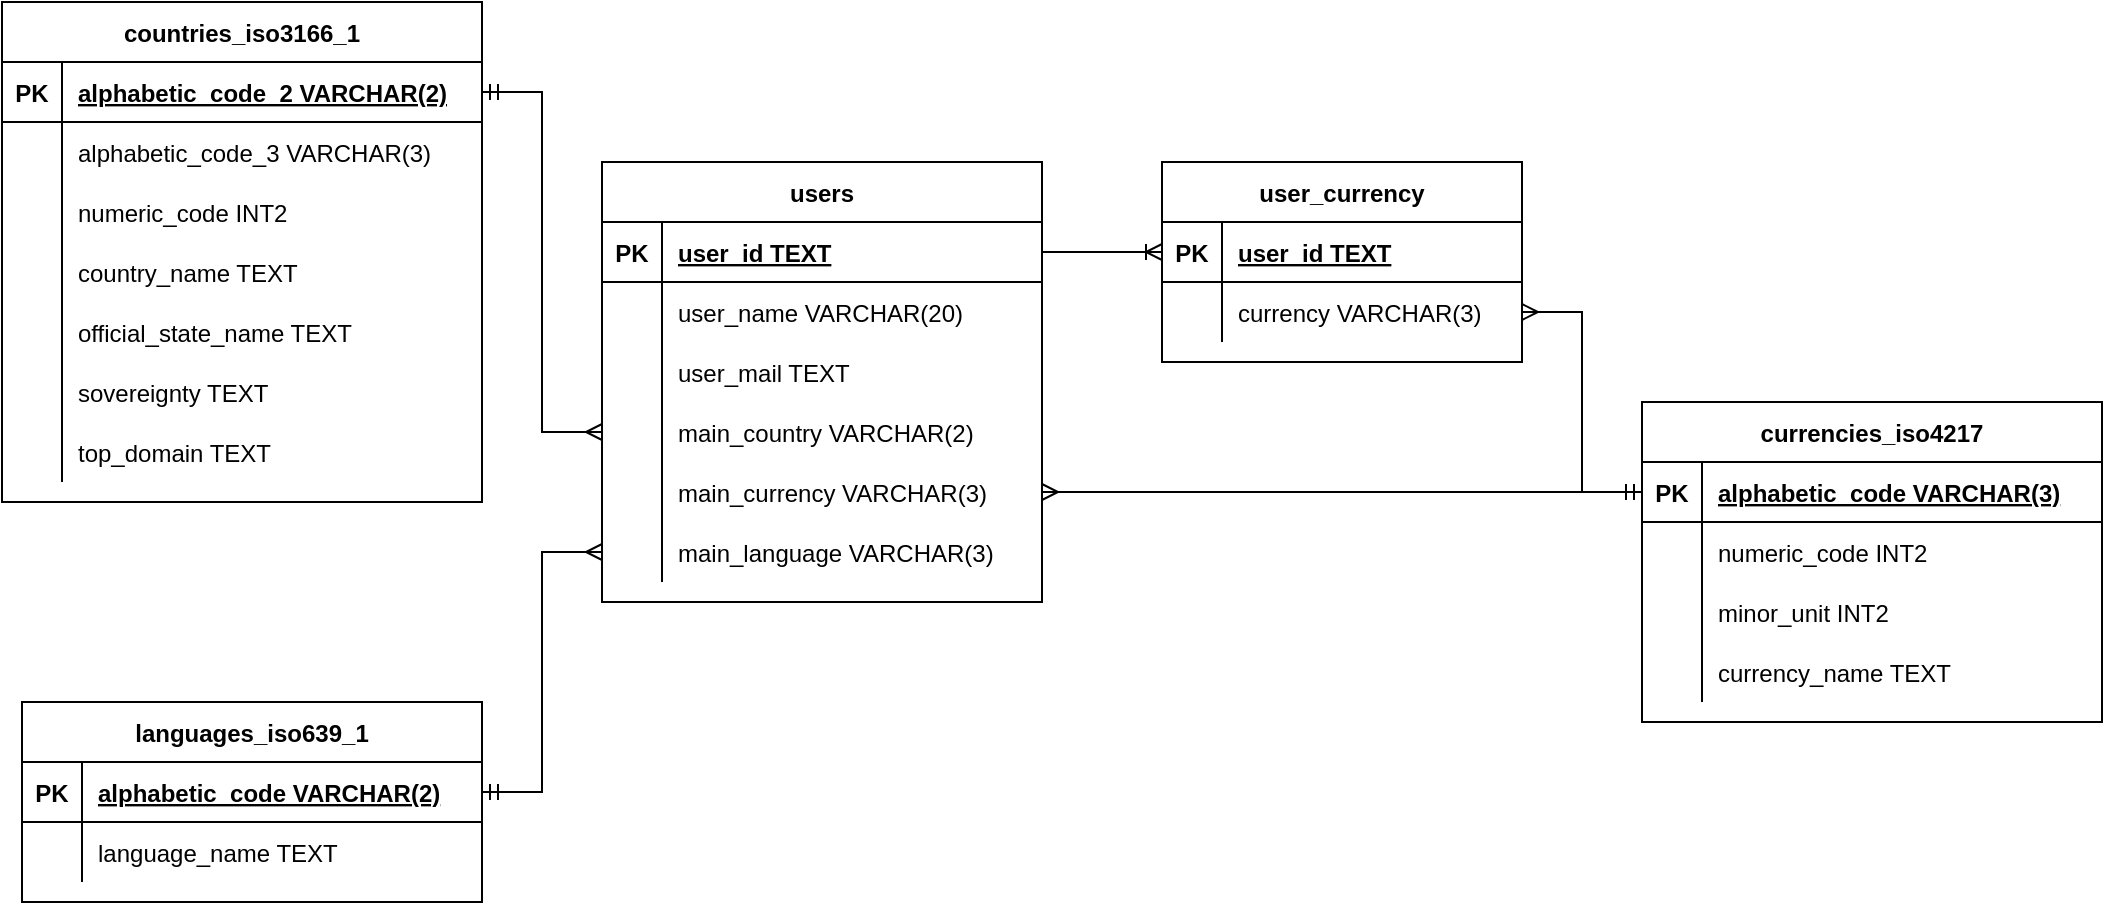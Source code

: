 <mxfile version="20.5.3" type="github">
  <diagram id="OfHOgDjxTRGXFd7cclPW" name="Page-1">
    <mxGraphModel dx="1897" dy="617" grid="1" gridSize="10" guides="1" tooltips="1" connect="1" arrows="1" fold="1" page="1" pageScale="1" pageWidth="850" pageHeight="1100" math="0" shadow="0">
      <root>
        <mxCell id="0" />
        <mxCell id="1" parent="0" />
        <mxCell id="8FTXFB8ShKef1p55a6IQ-58" value="user_currency" style="shape=table;startSize=30;container=1;collapsible=1;childLayout=tableLayout;fixedRows=1;rowLines=0;fontStyle=1;align=center;resizeLast=1;" vertex="1" parent="1">
          <mxGeometry x="-220" y="120" width="180" height="100" as="geometry" />
        </mxCell>
        <mxCell id="8FTXFB8ShKef1p55a6IQ-59" value="" style="shape=tableRow;horizontal=0;startSize=0;swimlaneHead=0;swimlaneBody=0;fillColor=none;collapsible=0;dropTarget=0;points=[[0,0.5],[1,0.5]];portConstraint=eastwest;top=0;left=0;right=0;bottom=1;" vertex="1" parent="8FTXFB8ShKef1p55a6IQ-58">
          <mxGeometry y="30" width="180" height="30" as="geometry" />
        </mxCell>
        <mxCell id="8FTXFB8ShKef1p55a6IQ-60" value="PK" style="shape=partialRectangle;overflow=hidden;connectable=0;fillColor=none;top=0;left=0;bottom=0;right=0;fontStyle=1;" vertex="1" parent="8FTXFB8ShKef1p55a6IQ-59">
          <mxGeometry width="30" height="30" as="geometry">
            <mxRectangle width="30" height="30" as="alternateBounds" />
          </mxGeometry>
        </mxCell>
        <mxCell id="8FTXFB8ShKef1p55a6IQ-61" value="user_id TEXT" style="shape=partialRectangle;overflow=hidden;connectable=0;fillColor=none;align=left;top=0;left=0;bottom=0;right=0;spacingLeft=6;fontStyle=5;" vertex="1" parent="8FTXFB8ShKef1p55a6IQ-59">
          <mxGeometry x="30" width="150" height="30" as="geometry">
            <mxRectangle width="150" height="30" as="alternateBounds" />
          </mxGeometry>
        </mxCell>
        <mxCell id="8FTXFB8ShKef1p55a6IQ-62" value="" style="shape=tableRow;horizontal=0;startSize=0;swimlaneHead=0;swimlaneBody=0;fillColor=none;collapsible=0;dropTarget=0;points=[[0,0.5],[1,0.5]];portConstraint=eastwest;top=0;left=0;right=0;bottom=0;" vertex="1" parent="8FTXFB8ShKef1p55a6IQ-58">
          <mxGeometry y="60" width="180" height="30" as="geometry" />
        </mxCell>
        <mxCell id="8FTXFB8ShKef1p55a6IQ-63" value="" style="shape=partialRectangle;overflow=hidden;connectable=0;fillColor=none;top=0;left=0;bottom=0;right=0;" vertex="1" parent="8FTXFB8ShKef1p55a6IQ-62">
          <mxGeometry width="30" height="30" as="geometry">
            <mxRectangle width="30" height="30" as="alternateBounds" />
          </mxGeometry>
        </mxCell>
        <mxCell id="8FTXFB8ShKef1p55a6IQ-64" value="currency   VARCHAR(3)" style="shape=partialRectangle;overflow=hidden;connectable=0;fillColor=none;align=left;top=0;left=0;bottom=0;right=0;spacingLeft=6;" vertex="1" parent="8FTXFB8ShKef1p55a6IQ-62">
          <mxGeometry x="30" width="150" height="30" as="geometry">
            <mxRectangle width="150" height="30" as="alternateBounds" />
          </mxGeometry>
        </mxCell>
        <mxCell id="8FTXFB8ShKef1p55a6IQ-65" value="countries_iso3166_1" style="shape=table;startSize=30;container=1;collapsible=1;childLayout=tableLayout;fixedRows=1;rowLines=0;fontStyle=1;align=center;resizeLast=1;" vertex="1" parent="1">
          <mxGeometry x="-800" y="40" width="240" height="250" as="geometry" />
        </mxCell>
        <mxCell id="8FTXFB8ShKef1p55a6IQ-66" value="" style="shape=tableRow;horizontal=0;startSize=0;swimlaneHead=0;swimlaneBody=0;fillColor=none;collapsible=0;dropTarget=0;points=[[0,0.5],[1,0.5]];portConstraint=eastwest;top=0;left=0;right=0;bottom=1;" vertex="1" parent="8FTXFB8ShKef1p55a6IQ-65">
          <mxGeometry y="30" width="240" height="30" as="geometry" />
        </mxCell>
        <mxCell id="8FTXFB8ShKef1p55a6IQ-67" value="PK" style="shape=partialRectangle;overflow=hidden;connectable=0;fillColor=none;top=0;left=0;bottom=0;right=0;fontStyle=1;" vertex="1" parent="8FTXFB8ShKef1p55a6IQ-66">
          <mxGeometry width="30" height="30" as="geometry">
            <mxRectangle width="30" height="30" as="alternateBounds" />
          </mxGeometry>
        </mxCell>
        <mxCell id="8FTXFB8ShKef1p55a6IQ-68" value="alphabetic_code_2   VARCHAR(2)" style="shape=partialRectangle;overflow=hidden;connectable=0;fillColor=none;align=left;top=0;left=0;bottom=0;right=0;spacingLeft=6;fontStyle=5;" vertex="1" parent="8FTXFB8ShKef1p55a6IQ-66">
          <mxGeometry x="30" width="210" height="30" as="geometry">
            <mxRectangle width="210" height="30" as="alternateBounds" />
          </mxGeometry>
        </mxCell>
        <mxCell id="8FTXFB8ShKef1p55a6IQ-69" value="" style="shape=tableRow;horizontal=0;startSize=0;swimlaneHead=0;swimlaneBody=0;fillColor=none;collapsible=0;dropTarget=0;points=[[0,0.5],[1,0.5]];portConstraint=eastwest;top=0;left=0;right=0;bottom=0;" vertex="1" parent="8FTXFB8ShKef1p55a6IQ-65">
          <mxGeometry y="60" width="240" height="30" as="geometry" />
        </mxCell>
        <mxCell id="8FTXFB8ShKef1p55a6IQ-70" value="" style="shape=partialRectangle;overflow=hidden;connectable=0;fillColor=none;top=0;left=0;bottom=0;right=0;" vertex="1" parent="8FTXFB8ShKef1p55a6IQ-69">
          <mxGeometry width="30" height="30" as="geometry">
            <mxRectangle width="30" height="30" as="alternateBounds" />
          </mxGeometry>
        </mxCell>
        <mxCell id="8FTXFB8ShKef1p55a6IQ-71" value="alphabetic_code_3   VARCHAR(3)" style="shape=partialRectangle;overflow=hidden;connectable=0;fillColor=none;align=left;top=0;left=0;bottom=0;right=0;spacingLeft=6;" vertex="1" parent="8FTXFB8ShKef1p55a6IQ-69">
          <mxGeometry x="30" width="210" height="30" as="geometry">
            <mxRectangle width="210" height="30" as="alternateBounds" />
          </mxGeometry>
        </mxCell>
        <mxCell id="8FTXFB8ShKef1p55a6IQ-72" value="" style="shape=tableRow;horizontal=0;startSize=0;swimlaneHead=0;swimlaneBody=0;fillColor=none;collapsible=0;dropTarget=0;points=[[0,0.5],[1,0.5]];portConstraint=eastwest;top=0;left=0;right=0;bottom=0;" vertex="1" parent="8FTXFB8ShKef1p55a6IQ-65">
          <mxGeometry y="90" width="240" height="30" as="geometry" />
        </mxCell>
        <mxCell id="8FTXFB8ShKef1p55a6IQ-73" value="" style="shape=partialRectangle;overflow=hidden;connectable=0;fillColor=none;top=0;left=0;bottom=0;right=0;" vertex="1" parent="8FTXFB8ShKef1p55a6IQ-72">
          <mxGeometry width="30" height="30" as="geometry">
            <mxRectangle width="30" height="30" as="alternateBounds" />
          </mxGeometry>
        </mxCell>
        <mxCell id="8FTXFB8ShKef1p55a6IQ-74" value="numeric_code        INT2" style="shape=partialRectangle;overflow=hidden;connectable=0;fillColor=none;align=left;top=0;left=0;bottom=0;right=0;spacingLeft=6;" vertex="1" parent="8FTXFB8ShKef1p55a6IQ-72">
          <mxGeometry x="30" width="210" height="30" as="geometry">
            <mxRectangle width="210" height="30" as="alternateBounds" />
          </mxGeometry>
        </mxCell>
        <mxCell id="8FTXFB8ShKef1p55a6IQ-75" value="" style="shape=tableRow;horizontal=0;startSize=0;swimlaneHead=0;swimlaneBody=0;fillColor=none;collapsible=0;dropTarget=0;points=[[0,0.5],[1,0.5]];portConstraint=eastwest;top=0;left=0;right=0;bottom=0;" vertex="1" parent="8FTXFB8ShKef1p55a6IQ-65">
          <mxGeometry y="120" width="240" height="30" as="geometry" />
        </mxCell>
        <mxCell id="8FTXFB8ShKef1p55a6IQ-76" value="" style="shape=partialRectangle;overflow=hidden;connectable=0;fillColor=none;top=0;left=0;bottom=0;right=0;" vertex="1" parent="8FTXFB8ShKef1p55a6IQ-75">
          <mxGeometry width="30" height="30" as="geometry">
            <mxRectangle width="30" height="30" as="alternateBounds" />
          </mxGeometry>
        </mxCell>
        <mxCell id="8FTXFB8ShKef1p55a6IQ-77" value="country_name        TEXT" style="shape=partialRectangle;overflow=hidden;connectable=0;fillColor=none;align=left;top=0;left=0;bottom=0;right=0;spacingLeft=6;" vertex="1" parent="8FTXFB8ShKef1p55a6IQ-75">
          <mxGeometry x="30" width="210" height="30" as="geometry">
            <mxRectangle width="210" height="30" as="alternateBounds" />
          </mxGeometry>
        </mxCell>
        <mxCell id="8FTXFB8ShKef1p55a6IQ-78" value="" style="shape=tableRow;horizontal=0;startSize=0;swimlaneHead=0;swimlaneBody=0;fillColor=none;collapsible=0;dropTarget=0;points=[[0,0.5],[1,0.5]];portConstraint=eastwest;top=0;left=0;right=0;bottom=0;" vertex="1" parent="8FTXFB8ShKef1p55a6IQ-65">
          <mxGeometry y="150" width="240" height="30" as="geometry" />
        </mxCell>
        <mxCell id="8FTXFB8ShKef1p55a6IQ-79" value="" style="shape=partialRectangle;overflow=hidden;connectable=0;fillColor=none;top=0;left=0;bottom=0;right=0;" vertex="1" parent="8FTXFB8ShKef1p55a6IQ-78">
          <mxGeometry width="30" height="30" as="geometry">
            <mxRectangle width="30" height="30" as="alternateBounds" />
          </mxGeometry>
        </mxCell>
        <mxCell id="8FTXFB8ShKef1p55a6IQ-80" value="official_state_name TEXT" style="shape=partialRectangle;overflow=hidden;connectable=0;fillColor=none;align=left;top=0;left=0;bottom=0;right=0;spacingLeft=6;" vertex="1" parent="8FTXFB8ShKef1p55a6IQ-78">
          <mxGeometry x="30" width="210" height="30" as="geometry">
            <mxRectangle width="210" height="30" as="alternateBounds" />
          </mxGeometry>
        </mxCell>
        <mxCell id="8FTXFB8ShKef1p55a6IQ-81" value="" style="shape=tableRow;horizontal=0;startSize=0;swimlaneHead=0;swimlaneBody=0;fillColor=none;collapsible=0;dropTarget=0;points=[[0,0.5],[1,0.5]];portConstraint=eastwest;top=0;left=0;right=0;bottom=0;" vertex="1" parent="8FTXFB8ShKef1p55a6IQ-65">
          <mxGeometry y="180" width="240" height="30" as="geometry" />
        </mxCell>
        <mxCell id="8FTXFB8ShKef1p55a6IQ-82" value="" style="shape=partialRectangle;overflow=hidden;connectable=0;fillColor=none;top=0;left=0;bottom=0;right=0;" vertex="1" parent="8FTXFB8ShKef1p55a6IQ-81">
          <mxGeometry width="30" height="30" as="geometry">
            <mxRectangle width="30" height="30" as="alternateBounds" />
          </mxGeometry>
        </mxCell>
        <mxCell id="8FTXFB8ShKef1p55a6IQ-83" value="sovereignty         TEXT" style="shape=partialRectangle;overflow=hidden;connectable=0;fillColor=none;align=left;top=0;left=0;bottom=0;right=0;spacingLeft=6;" vertex="1" parent="8FTXFB8ShKef1p55a6IQ-81">
          <mxGeometry x="30" width="210" height="30" as="geometry">
            <mxRectangle width="210" height="30" as="alternateBounds" />
          </mxGeometry>
        </mxCell>
        <mxCell id="8FTXFB8ShKef1p55a6IQ-84" value="" style="shape=tableRow;horizontal=0;startSize=0;swimlaneHead=0;swimlaneBody=0;fillColor=none;collapsible=0;dropTarget=0;points=[[0,0.5],[1,0.5]];portConstraint=eastwest;top=0;left=0;right=0;bottom=0;" vertex="1" parent="8FTXFB8ShKef1p55a6IQ-65">
          <mxGeometry y="210" width="240" height="30" as="geometry" />
        </mxCell>
        <mxCell id="8FTXFB8ShKef1p55a6IQ-85" value="" style="shape=partialRectangle;overflow=hidden;connectable=0;fillColor=none;top=0;left=0;bottom=0;right=0;" vertex="1" parent="8FTXFB8ShKef1p55a6IQ-84">
          <mxGeometry width="30" height="30" as="geometry">
            <mxRectangle width="30" height="30" as="alternateBounds" />
          </mxGeometry>
        </mxCell>
        <mxCell id="8FTXFB8ShKef1p55a6IQ-86" value="top_domain          TEXT" style="shape=partialRectangle;overflow=hidden;connectable=0;fillColor=none;align=left;top=0;left=0;bottom=0;right=0;spacingLeft=6;" vertex="1" parent="8FTXFB8ShKef1p55a6IQ-84">
          <mxGeometry x="30" width="210" height="30" as="geometry">
            <mxRectangle width="210" height="30" as="alternateBounds" />
          </mxGeometry>
        </mxCell>
        <mxCell id="8FTXFB8ShKef1p55a6IQ-87" value="currencies_iso4217" style="shape=table;startSize=30;container=1;collapsible=1;childLayout=tableLayout;fixedRows=1;rowLines=0;fontStyle=1;align=center;resizeLast=1;" vertex="1" parent="1">
          <mxGeometry x="20" y="240" width="230" height="160" as="geometry" />
        </mxCell>
        <mxCell id="8FTXFB8ShKef1p55a6IQ-88" value="" style="shape=tableRow;horizontal=0;startSize=0;swimlaneHead=0;swimlaneBody=0;fillColor=none;collapsible=0;dropTarget=0;points=[[0,0.5],[1,0.5]];portConstraint=eastwest;top=0;left=0;right=0;bottom=1;" vertex="1" parent="8FTXFB8ShKef1p55a6IQ-87">
          <mxGeometry y="30" width="230" height="30" as="geometry" />
        </mxCell>
        <mxCell id="8FTXFB8ShKef1p55a6IQ-89" value="PK" style="shape=partialRectangle;overflow=hidden;connectable=0;fillColor=none;top=0;left=0;bottom=0;right=0;fontStyle=1;" vertex="1" parent="8FTXFB8ShKef1p55a6IQ-88">
          <mxGeometry width="30" height="30" as="geometry">
            <mxRectangle width="30" height="30" as="alternateBounds" />
          </mxGeometry>
        </mxCell>
        <mxCell id="8FTXFB8ShKef1p55a6IQ-90" value="alphabetic_code VARCHAR(3)" style="shape=partialRectangle;overflow=hidden;connectable=0;fillColor=none;align=left;top=0;left=0;bottom=0;right=0;spacingLeft=6;fontStyle=5;" vertex="1" parent="8FTXFB8ShKef1p55a6IQ-88">
          <mxGeometry x="30" width="200" height="30" as="geometry">
            <mxRectangle width="200" height="30" as="alternateBounds" />
          </mxGeometry>
        </mxCell>
        <mxCell id="8FTXFB8ShKef1p55a6IQ-91" value="" style="shape=tableRow;horizontal=0;startSize=0;swimlaneHead=0;swimlaneBody=0;fillColor=none;collapsible=0;dropTarget=0;points=[[0,0.5],[1,0.5]];portConstraint=eastwest;top=0;left=0;right=0;bottom=0;" vertex="1" parent="8FTXFB8ShKef1p55a6IQ-87">
          <mxGeometry y="60" width="230" height="30" as="geometry" />
        </mxCell>
        <mxCell id="8FTXFB8ShKef1p55a6IQ-92" value="" style="shape=partialRectangle;overflow=hidden;connectable=0;fillColor=none;top=0;left=0;bottom=0;right=0;" vertex="1" parent="8FTXFB8ShKef1p55a6IQ-91">
          <mxGeometry width="30" height="30" as="geometry">
            <mxRectangle width="30" height="30" as="alternateBounds" />
          </mxGeometry>
        </mxCell>
        <mxCell id="8FTXFB8ShKef1p55a6IQ-93" value="numeric_code    INT2" style="shape=partialRectangle;overflow=hidden;connectable=0;fillColor=none;align=left;top=0;left=0;bottom=0;right=0;spacingLeft=6;" vertex="1" parent="8FTXFB8ShKef1p55a6IQ-91">
          <mxGeometry x="30" width="200" height="30" as="geometry">
            <mxRectangle width="200" height="30" as="alternateBounds" />
          </mxGeometry>
        </mxCell>
        <mxCell id="8FTXFB8ShKef1p55a6IQ-94" value="" style="shape=tableRow;horizontal=0;startSize=0;swimlaneHead=0;swimlaneBody=0;fillColor=none;collapsible=0;dropTarget=0;points=[[0,0.5],[1,0.5]];portConstraint=eastwest;top=0;left=0;right=0;bottom=0;" vertex="1" parent="8FTXFB8ShKef1p55a6IQ-87">
          <mxGeometry y="90" width="230" height="30" as="geometry" />
        </mxCell>
        <mxCell id="8FTXFB8ShKef1p55a6IQ-95" value="" style="shape=partialRectangle;overflow=hidden;connectable=0;fillColor=none;top=0;left=0;bottom=0;right=0;" vertex="1" parent="8FTXFB8ShKef1p55a6IQ-94">
          <mxGeometry width="30" height="30" as="geometry">
            <mxRectangle width="30" height="30" as="alternateBounds" />
          </mxGeometry>
        </mxCell>
        <mxCell id="8FTXFB8ShKef1p55a6IQ-96" value="minor_unit      INT2" style="shape=partialRectangle;overflow=hidden;connectable=0;fillColor=none;align=left;top=0;left=0;bottom=0;right=0;spacingLeft=6;" vertex="1" parent="8FTXFB8ShKef1p55a6IQ-94">
          <mxGeometry x="30" width="200" height="30" as="geometry">
            <mxRectangle width="200" height="30" as="alternateBounds" />
          </mxGeometry>
        </mxCell>
        <mxCell id="8FTXFB8ShKef1p55a6IQ-97" value="" style="shape=tableRow;horizontal=0;startSize=0;swimlaneHead=0;swimlaneBody=0;fillColor=none;collapsible=0;dropTarget=0;points=[[0,0.5],[1,0.5]];portConstraint=eastwest;top=0;left=0;right=0;bottom=0;" vertex="1" parent="8FTXFB8ShKef1p55a6IQ-87">
          <mxGeometry y="120" width="230" height="30" as="geometry" />
        </mxCell>
        <mxCell id="8FTXFB8ShKef1p55a6IQ-98" value="" style="shape=partialRectangle;overflow=hidden;connectable=0;fillColor=none;top=0;left=0;bottom=0;right=0;" vertex="1" parent="8FTXFB8ShKef1p55a6IQ-97">
          <mxGeometry width="30" height="30" as="geometry">
            <mxRectangle width="30" height="30" as="alternateBounds" />
          </mxGeometry>
        </mxCell>
        <mxCell id="8FTXFB8ShKef1p55a6IQ-99" value="currency_name   TEXT" style="shape=partialRectangle;overflow=hidden;connectable=0;fillColor=none;align=left;top=0;left=0;bottom=0;right=0;spacingLeft=6;" vertex="1" parent="8FTXFB8ShKef1p55a6IQ-97">
          <mxGeometry x="30" width="200" height="30" as="geometry">
            <mxRectangle width="200" height="30" as="alternateBounds" />
          </mxGeometry>
        </mxCell>
        <mxCell id="8FTXFB8ShKef1p55a6IQ-100" value="languages_iso639_1" style="shape=table;startSize=30;container=1;collapsible=1;childLayout=tableLayout;fixedRows=1;rowLines=0;fontStyle=1;align=center;resizeLast=1;" vertex="1" parent="1">
          <mxGeometry x="-790" y="390" width="230" height="100" as="geometry" />
        </mxCell>
        <mxCell id="8FTXFB8ShKef1p55a6IQ-101" value="" style="shape=tableRow;horizontal=0;startSize=0;swimlaneHead=0;swimlaneBody=0;fillColor=none;collapsible=0;dropTarget=0;points=[[0,0.5],[1,0.5]];portConstraint=eastwest;top=0;left=0;right=0;bottom=1;" vertex="1" parent="8FTXFB8ShKef1p55a6IQ-100">
          <mxGeometry y="30" width="230" height="30" as="geometry" />
        </mxCell>
        <mxCell id="8FTXFB8ShKef1p55a6IQ-102" value="PK" style="shape=partialRectangle;overflow=hidden;connectable=0;fillColor=none;top=0;left=0;bottom=0;right=0;fontStyle=1;" vertex="1" parent="8FTXFB8ShKef1p55a6IQ-101">
          <mxGeometry width="30" height="30" as="geometry">
            <mxRectangle width="30" height="30" as="alternateBounds" />
          </mxGeometry>
        </mxCell>
        <mxCell id="8FTXFB8ShKef1p55a6IQ-103" value="alphabetic_code VARCHAR(2)" style="shape=partialRectangle;overflow=hidden;connectable=0;fillColor=none;align=left;top=0;left=0;bottom=0;right=0;spacingLeft=6;fontStyle=5;" vertex="1" parent="8FTXFB8ShKef1p55a6IQ-101">
          <mxGeometry x="30" width="200" height="30" as="geometry">
            <mxRectangle width="200" height="30" as="alternateBounds" />
          </mxGeometry>
        </mxCell>
        <mxCell id="8FTXFB8ShKef1p55a6IQ-104" value="" style="shape=tableRow;horizontal=0;startSize=0;swimlaneHead=0;swimlaneBody=0;fillColor=none;collapsible=0;dropTarget=0;points=[[0,0.5],[1,0.5]];portConstraint=eastwest;top=0;left=0;right=0;bottom=0;" vertex="1" parent="8FTXFB8ShKef1p55a6IQ-100">
          <mxGeometry y="60" width="230" height="30" as="geometry" />
        </mxCell>
        <mxCell id="8FTXFB8ShKef1p55a6IQ-105" value="" style="shape=partialRectangle;overflow=hidden;connectable=0;fillColor=none;top=0;left=0;bottom=0;right=0;" vertex="1" parent="8FTXFB8ShKef1p55a6IQ-104">
          <mxGeometry width="30" height="30" as="geometry">
            <mxRectangle width="30" height="30" as="alternateBounds" />
          </mxGeometry>
        </mxCell>
        <mxCell id="8FTXFB8ShKef1p55a6IQ-106" value="language_name   TEXT" style="shape=partialRectangle;overflow=hidden;connectable=0;fillColor=none;align=left;top=0;left=0;bottom=0;right=0;spacingLeft=6;" vertex="1" parent="8FTXFB8ShKef1p55a6IQ-104">
          <mxGeometry x="30" width="200" height="30" as="geometry">
            <mxRectangle width="200" height="30" as="alternateBounds" />
          </mxGeometry>
        </mxCell>
        <mxCell id="8FTXFB8ShKef1p55a6IQ-107" value="" style="edgeStyle=entityRelationEdgeStyle;fontSize=12;html=1;endArrow=ERoneToMany;rounded=0;exitX=1;exitY=0.5;exitDx=0;exitDy=0;entryX=0;entryY=0.5;entryDx=0;entryDy=0;" edge="1" parent="1" source="8FTXFB8ShKef1p55a6IQ-113" target="8FTXFB8ShKef1p55a6IQ-59">
          <mxGeometry width="100" height="100" relative="1" as="geometry">
            <mxPoint x="-280" y="185" as="sourcePoint" />
            <mxPoint x="50" y="170" as="targetPoint" />
          </mxGeometry>
        </mxCell>
        <mxCell id="8FTXFB8ShKef1p55a6IQ-108" value="" style="edgeStyle=entityRelationEdgeStyle;fontSize=12;html=1;endArrow=ERmany;startArrow=ERmandOne;rounded=0;exitX=1;exitY=0.5;exitDx=0;exitDy=0;entryX=0;entryY=0.5;entryDx=0;entryDy=0;endFill=0;" edge="1" parent="1" source="8FTXFB8ShKef1p55a6IQ-101" target="8FTXFB8ShKef1p55a6IQ-128">
          <mxGeometry width="100" height="100" relative="1" as="geometry">
            <mxPoint x="-390" y="230" as="sourcePoint" />
            <mxPoint x="-500" y="305" as="targetPoint" />
          </mxGeometry>
        </mxCell>
        <mxCell id="8FTXFB8ShKef1p55a6IQ-112" value="users" style="shape=table;startSize=30;container=1;collapsible=1;childLayout=tableLayout;fixedRows=1;rowLines=0;fontStyle=1;align=center;resizeLast=1;" vertex="1" parent="1">
          <mxGeometry x="-500" y="120" width="220" height="220" as="geometry" />
        </mxCell>
        <mxCell id="8FTXFB8ShKef1p55a6IQ-113" value="" style="shape=tableRow;horizontal=0;startSize=0;swimlaneHead=0;swimlaneBody=0;fillColor=none;collapsible=0;dropTarget=0;points=[[0,0.5],[1,0.5]];portConstraint=eastwest;top=0;left=0;right=0;bottom=1;" vertex="1" parent="8FTXFB8ShKef1p55a6IQ-112">
          <mxGeometry y="30" width="220" height="30" as="geometry" />
        </mxCell>
        <mxCell id="8FTXFB8ShKef1p55a6IQ-114" value="PK" style="shape=partialRectangle;overflow=hidden;connectable=0;fillColor=none;top=0;left=0;bottom=0;right=0;fontStyle=1;" vertex="1" parent="8FTXFB8ShKef1p55a6IQ-113">
          <mxGeometry width="30" height="30" as="geometry">
            <mxRectangle width="30" height="30" as="alternateBounds" />
          </mxGeometry>
        </mxCell>
        <mxCell id="8FTXFB8ShKef1p55a6IQ-115" value="user_id TEXT" style="shape=partialRectangle;overflow=hidden;connectable=0;fillColor=none;align=left;top=0;left=0;bottom=0;right=0;spacingLeft=6;fontStyle=5;" vertex="1" parent="8FTXFB8ShKef1p55a6IQ-113">
          <mxGeometry x="30" width="190" height="30" as="geometry">
            <mxRectangle width="190" height="30" as="alternateBounds" />
          </mxGeometry>
        </mxCell>
        <mxCell id="8FTXFB8ShKef1p55a6IQ-116" value="" style="shape=tableRow;horizontal=0;startSize=0;swimlaneHead=0;swimlaneBody=0;fillColor=none;collapsible=0;dropTarget=0;points=[[0,0.5],[1,0.5]];portConstraint=eastwest;top=0;left=0;right=0;bottom=0;" vertex="1" parent="8FTXFB8ShKef1p55a6IQ-112">
          <mxGeometry y="60" width="220" height="30" as="geometry" />
        </mxCell>
        <mxCell id="8FTXFB8ShKef1p55a6IQ-117" value="" style="shape=partialRectangle;overflow=hidden;connectable=0;fillColor=none;top=0;left=0;bottom=0;right=0;" vertex="1" parent="8FTXFB8ShKef1p55a6IQ-116">
          <mxGeometry width="30" height="30" as="geometry">
            <mxRectangle width="30" height="30" as="alternateBounds" />
          </mxGeometry>
        </mxCell>
        <mxCell id="8FTXFB8ShKef1p55a6IQ-118" value="user_name VARCHAR(20)" style="shape=partialRectangle;overflow=hidden;connectable=0;fillColor=none;align=left;top=0;left=0;bottom=0;right=0;spacingLeft=6;" vertex="1" parent="8FTXFB8ShKef1p55a6IQ-116">
          <mxGeometry x="30" width="190" height="30" as="geometry">
            <mxRectangle width="190" height="30" as="alternateBounds" />
          </mxGeometry>
        </mxCell>
        <mxCell id="8FTXFB8ShKef1p55a6IQ-119" value="" style="shape=tableRow;horizontal=0;startSize=0;swimlaneHead=0;swimlaneBody=0;fillColor=none;collapsible=0;dropTarget=0;points=[[0,0.5],[1,0.5]];portConstraint=eastwest;top=0;left=0;right=0;bottom=0;" vertex="1" parent="8FTXFB8ShKef1p55a6IQ-112">
          <mxGeometry y="90" width="220" height="30" as="geometry" />
        </mxCell>
        <mxCell id="8FTXFB8ShKef1p55a6IQ-120" value="" style="shape=partialRectangle;overflow=hidden;connectable=0;fillColor=none;top=0;left=0;bottom=0;right=0;" vertex="1" parent="8FTXFB8ShKef1p55a6IQ-119">
          <mxGeometry width="30" height="30" as="geometry">
            <mxRectangle width="30" height="30" as="alternateBounds" />
          </mxGeometry>
        </mxCell>
        <mxCell id="8FTXFB8ShKef1p55a6IQ-121" value="user_mail TEXT" style="shape=partialRectangle;overflow=hidden;connectable=0;fillColor=none;align=left;top=0;left=0;bottom=0;right=0;spacingLeft=6;" vertex="1" parent="8FTXFB8ShKef1p55a6IQ-119">
          <mxGeometry x="30" width="190" height="30" as="geometry">
            <mxRectangle width="190" height="30" as="alternateBounds" />
          </mxGeometry>
        </mxCell>
        <mxCell id="8FTXFB8ShKef1p55a6IQ-122" value="" style="shape=tableRow;horizontal=0;startSize=0;swimlaneHead=0;swimlaneBody=0;fillColor=none;collapsible=0;dropTarget=0;points=[[0,0.5],[1,0.5]];portConstraint=eastwest;top=0;left=0;right=0;bottom=0;" vertex="1" parent="8FTXFB8ShKef1p55a6IQ-112">
          <mxGeometry y="120" width="220" height="30" as="geometry" />
        </mxCell>
        <mxCell id="8FTXFB8ShKef1p55a6IQ-123" value="" style="shape=partialRectangle;overflow=hidden;connectable=0;fillColor=none;top=0;left=0;bottom=0;right=0;" vertex="1" parent="8FTXFB8ShKef1p55a6IQ-122">
          <mxGeometry width="30" height="30" as="geometry">
            <mxRectangle width="30" height="30" as="alternateBounds" />
          </mxGeometry>
        </mxCell>
        <mxCell id="8FTXFB8ShKef1p55a6IQ-124" value="main_country    VARCHAR(2)" style="shape=partialRectangle;overflow=hidden;connectable=0;fillColor=none;align=left;top=0;left=0;bottom=0;right=0;spacingLeft=6;" vertex="1" parent="8FTXFB8ShKef1p55a6IQ-122">
          <mxGeometry x="30" width="190" height="30" as="geometry">
            <mxRectangle width="190" height="30" as="alternateBounds" />
          </mxGeometry>
        </mxCell>
        <mxCell id="8FTXFB8ShKef1p55a6IQ-125" value="" style="shape=tableRow;horizontal=0;startSize=0;swimlaneHead=0;swimlaneBody=0;fillColor=none;collapsible=0;dropTarget=0;points=[[0,0.5],[1,0.5]];portConstraint=eastwest;top=0;left=0;right=0;bottom=0;" vertex="1" parent="8FTXFB8ShKef1p55a6IQ-112">
          <mxGeometry y="150" width="220" height="30" as="geometry" />
        </mxCell>
        <mxCell id="8FTXFB8ShKef1p55a6IQ-126" value="" style="shape=partialRectangle;overflow=hidden;connectable=0;fillColor=none;top=0;left=0;bottom=0;right=0;" vertex="1" parent="8FTXFB8ShKef1p55a6IQ-125">
          <mxGeometry width="30" height="30" as="geometry">
            <mxRectangle width="30" height="30" as="alternateBounds" />
          </mxGeometry>
        </mxCell>
        <mxCell id="8FTXFB8ShKef1p55a6IQ-127" value="main_currency   VARCHAR(3)" style="shape=partialRectangle;overflow=hidden;connectable=0;fillColor=none;align=left;top=0;left=0;bottom=0;right=0;spacingLeft=6;" vertex="1" parent="8FTXFB8ShKef1p55a6IQ-125">
          <mxGeometry x="30" width="190" height="30" as="geometry">
            <mxRectangle width="190" height="30" as="alternateBounds" />
          </mxGeometry>
        </mxCell>
        <mxCell id="8FTXFB8ShKef1p55a6IQ-128" value="" style="shape=tableRow;horizontal=0;startSize=0;swimlaneHead=0;swimlaneBody=0;fillColor=none;collapsible=0;dropTarget=0;points=[[0,0.5],[1,0.5]];portConstraint=eastwest;top=0;left=0;right=0;bottom=0;" vertex="1" parent="8FTXFB8ShKef1p55a6IQ-112">
          <mxGeometry y="180" width="220" height="30" as="geometry" />
        </mxCell>
        <mxCell id="8FTXFB8ShKef1p55a6IQ-129" value="" style="shape=partialRectangle;overflow=hidden;connectable=0;fillColor=none;top=0;left=0;bottom=0;right=0;" vertex="1" parent="8FTXFB8ShKef1p55a6IQ-128">
          <mxGeometry width="30" height="30" as="geometry">
            <mxRectangle width="30" height="30" as="alternateBounds" />
          </mxGeometry>
        </mxCell>
        <mxCell id="8FTXFB8ShKef1p55a6IQ-130" value="main_language   VARCHAR(3)" style="shape=partialRectangle;overflow=hidden;connectable=0;fillColor=none;align=left;top=0;left=0;bottom=0;right=0;spacingLeft=6;" vertex="1" parent="8FTXFB8ShKef1p55a6IQ-128">
          <mxGeometry x="30" width="190" height="30" as="geometry">
            <mxRectangle width="190" height="30" as="alternateBounds" />
          </mxGeometry>
        </mxCell>
        <mxCell id="8FTXFB8ShKef1p55a6IQ-131" value="" style="edgeStyle=entityRelationEdgeStyle;fontSize=12;html=1;endArrow=ERmany;startArrow=ERmandOne;rounded=0;exitX=1;exitY=0.5;exitDx=0;exitDy=0;entryX=0;entryY=0.5;entryDx=0;entryDy=0;endFill=0;" edge="1" parent="1" source="8FTXFB8ShKef1p55a6IQ-66" target="8FTXFB8ShKef1p55a6IQ-122">
          <mxGeometry width="100" height="100" relative="1" as="geometry">
            <mxPoint x="-600" y="225" as="sourcePoint" />
            <mxPoint x="-540" y="105" as="targetPoint" />
          </mxGeometry>
        </mxCell>
        <mxCell id="8FTXFB8ShKef1p55a6IQ-136" value="" style="edgeStyle=entityRelationEdgeStyle;fontSize=12;html=1;endArrow=ERmandOne;rounded=0;entryX=0;entryY=0.5;entryDx=0;entryDy=0;exitX=1;exitY=0.5;exitDx=0;exitDy=0;startArrow=ERmany;startFill=0;endFill=0;" edge="1" parent="1" source="8FTXFB8ShKef1p55a6IQ-62" target="8FTXFB8ShKef1p55a6IQ-88">
          <mxGeometry width="100" height="100" relative="1" as="geometry">
            <mxPoint x="40" y="400" as="sourcePoint" />
            <mxPoint x="100" y="300" as="targetPoint" />
          </mxGeometry>
        </mxCell>
        <mxCell id="8FTXFB8ShKef1p55a6IQ-137" value="" style="edgeStyle=entityRelationEdgeStyle;fontSize=12;html=1;endArrow=ERmandOne;rounded=0;entryX=0;entryY=0.5;entryDx=0;entryDy=0;exitX=1;exitY=0.5;exitDx=0;exitDy=0;startArrow=ERmany;startFill=0;endFill=0;" edge="1" parent="1" source="8FTXFB8ShKef1p55a6IQ-125" target="8FTXFB8ShKef1p55a6IQ-88">
          <mxGeometry width="100" height="100" relative="1" as="geometry">
            <mxPoint x="-30" y="355" as="sourcePoint" />
            <mxPoint x="30" y="175" as="targetPoint" />
          </mxGeometry>
        </mxCell>
      </root>
    </mxGraphModel>
  </diagram>
</mxfile>
